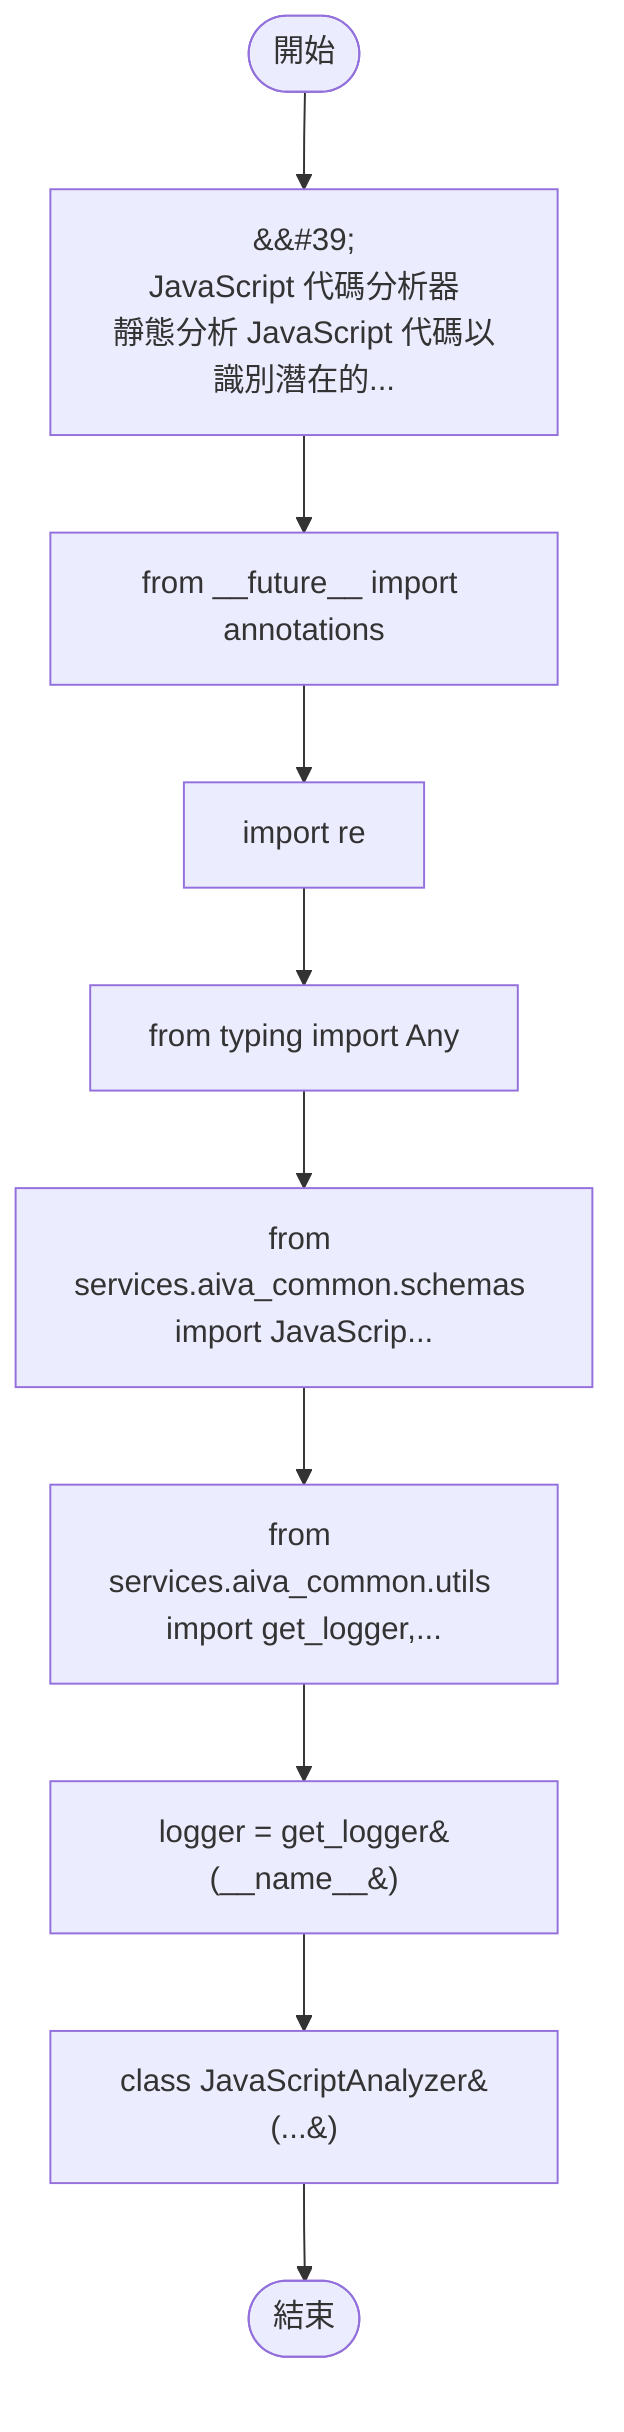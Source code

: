flowchart TB
    n1([開始])
    n2([結束])
    n3[&amp;&#35;39;\nJavaScript 代碼分析器\n靜態分析 JavaScript 代碼以識別潛在的...]
    n4[from __future__ import annotations]
    n5[import re]
    n6[from typing import Any]
    n7[from services.aiva_common.schemas import JavaScrip...]
    n8[from services.aiva_common.utils import get_logger,...]
    n9[logger = get_logger&#40;__name__&#41;]
    n10[class JavaScriptAnalyzer&#40;...&#41;]
    n1 --> n3
    n3 --> n4
    n4 --> n5
    n5 --> n6
    n6 --> n7
    n7 --> n8
    n8 --> n9
    n9 --> n10
    n10 --> n2
